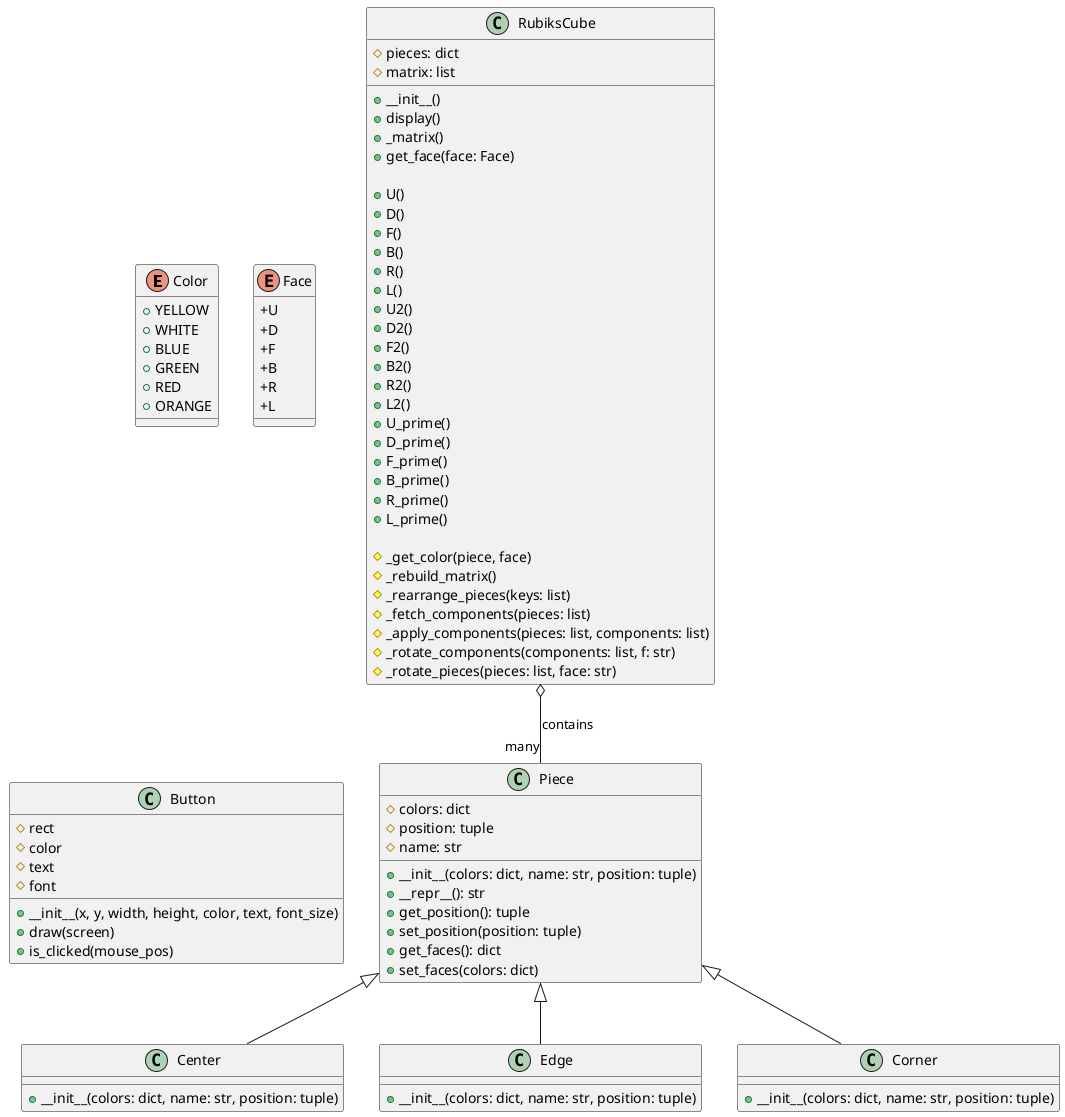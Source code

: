 ' uml/rubix_cube.puml

@startuml rubix_cube

' Define Color Enum
enum Color {
  +YELLOW
  +WHITE
  +BLUE
  +GREEN
  +RED
  +ORANGE
}

' Define Face Enum
enum Face {
  +U
  +D
  +F
  +B
  +R
  +L
}

' Define Piece Class
class Piece {
  #colors: dict
  #position: tuple
  #name: str

  +__init__(colors: dict, name: str, position: tuple)
  +__repr__(): str
  +get_position(): tuple
  +set_position(position: tuple)
  +get_faces(): dict
  +set_faces(colors: dict) 
}

' Define Center Class (inherits from Piece)
class Center {
  +__init__(colors: dict, name: str, position: tuple)
}

' Define Edge Class (inherits from Piece)
class Edge {
  +__init__(colors: dict, name: str, position: tuple)
}

' Define Corner Class (inherits from Piece)
class Corner {
  +__init__(colors: dict, name: str, position: tuple)
}

' Define Cube Class
class RubiksCube {
  #pieces: dict
  #matrix: list

  +__init__()
  +display()
  +_matrix()
  +get_face(face: Face)
  
  +U()
  +D()
  +F()
  +B()
  +R()
  +L()
  +U2()
  +D2()
  +F2()
  +B2()
  +R2()
  +L2()
  +U_prime()
  +D_prime()
  +F_prime()
  +B_prime()
  +R_prime()
  +L_prime()

  #_get_color(piece, face)
  #_rebuild_matrix()
  #_rearrange_pieces(keys: list)
  #_fetch_components(pieces: list)
  #_apply_components(pieces: list, components: list)
  #_rotate_components(components: list, f: str)
  #_rotate_pieces(pieces: list, face: str)
}

' Define Button Class
class Button {
  #rect
  #color
  #text
  #font

  +__init__(x, y, width, height, color, text, font_size)
  +draw(screen)
  +is_clicked(mouse_pos)
} 

' Define relationships between classes
Piece <|-- Center
Piece <|-- Edge
Piece <|-- Corner
RubiksCube o-- "many" Piece : contains

@enduml